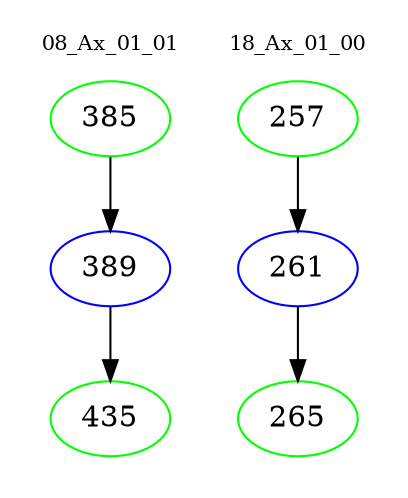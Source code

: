 digraph{
subgraph cluster_0 {
color = white
label = "08_Ax_01_01";
fontsize=10;
T0_385 [label="385", color="green"]
T0_385 -> T0_389 [color="black"]
T0_389 [label="389", color="blue"]
T0_389 -> T0_435 [color="black"]
T0_435 [label="435", color="green"]
}
subgraph cluster_1 {
color = white
label = "18_Ax_01_00";
fontsize=10;
T1_257 [label="257", color="green"]
T1_257 -> T1_261 [color="black"]
T1_261 [label="261", color="blue"]
T1_261 -> T1_265 [color="black"]
T1_265 [label="265", color="green"]
}
}
